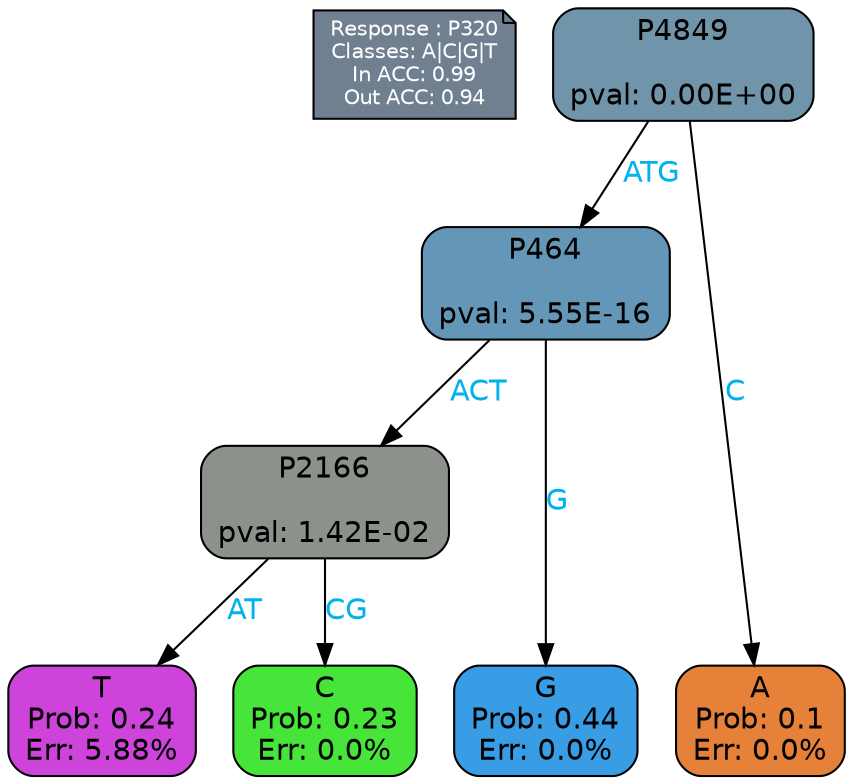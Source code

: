 digraph Tree {
node [shape=box, style="filled, rounded", color="black", fontname=helvetica] ;
graph [ranksep=equally, splines=polylines, bgcolor=transparent, dpi=600] ;
edge [fontname=helvetica] ;
LEGEND [label="Response : P320
Classes: A|C|G|T
In ACC: 0.99
Out ACC: 0.94
",shape=note,align=left,style=filled,fillcolor="slategray",fontcolor="white",fontsize=10];1 [label="P4849

pval: 0.00E+00", fillcolor="#7094aa"] ;
2 [label="P464

pval: 5.55E-16", fillcolor="#6497b7"] ;
3 [label="P2166

pval: 1.42E-02", fillcolor="#8c918c"] ;
4 [label="T
Prob: 0.24
Err: 5.88%", fillcolor="#ce43da"] ;
5 [label="C
Prob: 0.23
Err: 0.0%", fillcolor="#47e539"] ;
6 [label="G
Prob: 0.44
Err: 0.0%", fillcolor="#399de5"] ;
7 [label="A
Prob: 0.1
Err: 0.0%", fillcolor="#e58139"] ;
1 -> 2 [label="ATG",fontcolor=deepskyblue2] ;
1 -> 7 [label="C",fontcolor=deepskyblue2] ;
2 -> 3 [label="ACT",fontcolor=deepskyblue2] ;
2 -> 6 [label="G",fontcolor=deepskyblue2] ;
3 -> 4 [label="AT",fontcolor=deepskyblue2] ;
3 -> 5 [label="CG",fontcolor=deepskyblue2] ;
{rank = same; 4;5;6;7;}{rank = same; LEGEND;1;}}